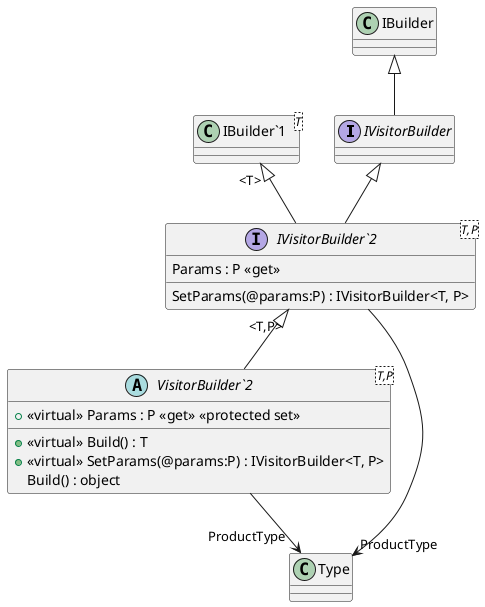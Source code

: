 @startuml
interface IVisitorBuilder {
}
interface "IVisitorBuilder`2"<T,P> {
    Params : P <<get>>
    SetParams(@params:P) : IVisitorBuilder<T, P>
}
abstract class "VisitorBuilder`2"<T,P> {
    + <<virtual>> Params : P <<get>> <<protected set>>
    + <<virtual>> Build() : T
    + <<virtual>> SetParams(@params:P) : IVisitorBuilder<T, P>
    Build() : object
}
class "IBuilder`1"<T> {
}
IBuilder <|-- IVisitorBuilder
IVisitorBuilder <|-- "IVisitorBuilder`2"
"IBuilder`1" "<T>" <|-- "IVisitorBuilder`2"
"IVisitorBuilder`2" --> "ProductType" Type
"IVisitorBuilder`2" "<T,P>" <|-- "VisitorBuilder`2"
"VisitorBuilder`2" --> "ProductType" Type
@enduml
